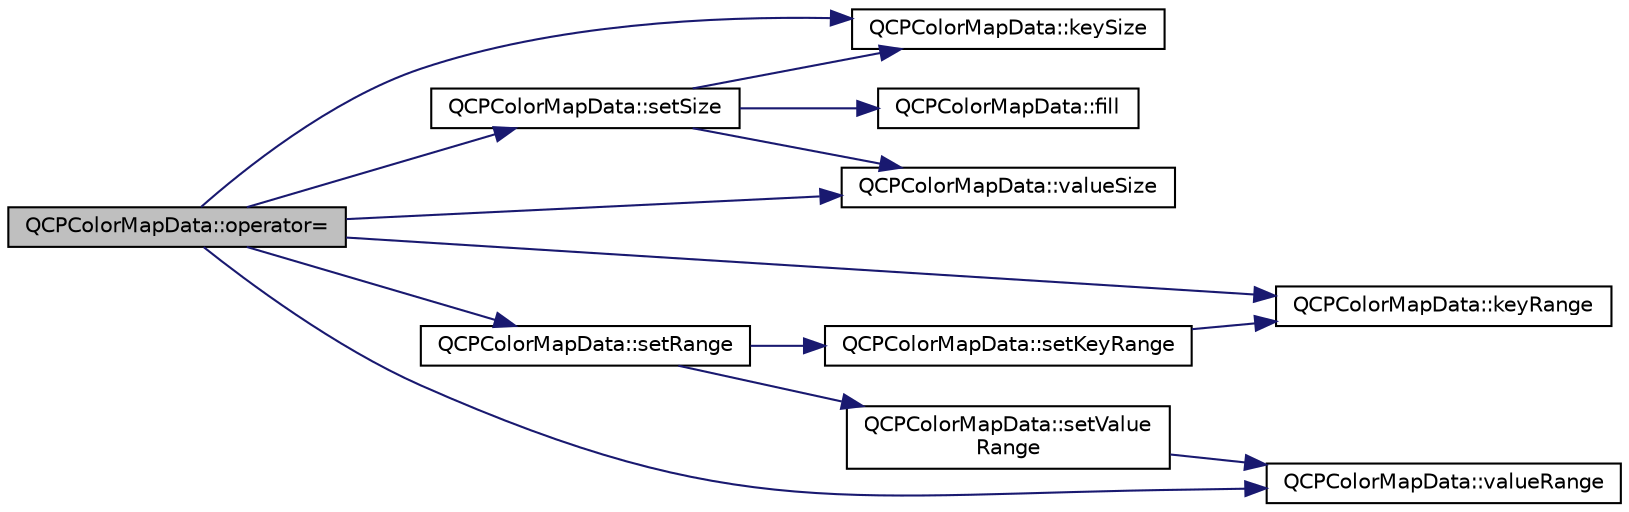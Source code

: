 digraph "QCPColorMapData::operator="
{
  edge [fontname="Helvetica",fontsize="10",labelfontname="Helvetica",labelfontsize="10"];
  node [fontname="Helvetica",fontsize="10",shape=record];
  rankdir="LR";
  Node1 [label="QCPColorMapData::operator=",height=0.2,width=0.4,color="black", fillcolor="grey75", style="filled", fontcolor="black"];
  Node1 -> Node2 [color="midnightblue",fontsize="10",style="solid",fontname="Helvetica"];
  Node2 [label="QCPColorMapData::keySize",height=0.2,width=0.4,color="black", fillcolor="white", style="filled",URL="$class_q_c_p_color_map_data.html#aa8d7811686fdfea964947715210c4af8"];
  Node1 -> Node3 [color="midnightblue",fontsize="10",style="solid",fontname="Helvetica"];
  Node3 [label="QCPColorMapData::valueSize",height=0.2,width=0.4,color="black", fillcolor="white", style="filled",URL="$class_q_c_p_color_map_data.html#ab880be6bc587f34e8d22fe77ef6b57e9"];
  Node1 -> Node4 [color="midnightblue",fontsize="10",style="solid",fontname="Helvetica"];
  Node4 [label="QCPColorMapData::setSize",height=0.2,width=0.4,color="black", fillcolor="white", style="filled",URL="$class_q_c_p_color_map_data.html#a0d9ff35c299d0478b682bfbcdd9c097e"];
  Node4 -> Node2 [color="midnightblue",fontsize="10",style="solid",fontname="Helvetica"];
  Node4 -> Node3 [color="midnightblue",fontsize="10",style="solid",fontname="Helvetica"];
  Node4 -> Node5 [color="midnightblue",fontsize="10",style="solid",fontname="Helvetica"];
  Node5 [label="QCPColorMapData::fill",height=0.2,width=0.4,color="black", fillcolor="white", style="filled",URL="$class_q_c_p_color_map_data.html#a350f783260eb9b5de5c7b5e0d5d3e3c2"];
  Node1 -> Node6 [color="midnightblue",fontsize="10",style="solid",fontname="Helvetica"];
  Node6 [label="QCPColorMapData::setRange",height=0.2,width=0.4,color="black", fillcolor="white", style="filled",URL="$class_q_c_p_color_map_data.html#aad9c1c7c703c1339489fc730517c83d4"];
  Node6 -> Node7 [color="midnightblue",fontsize="10",style="solid",fontname="Helvetica"];
  Node7 [label="QCPColorMapData::setKeyRange",height=0.2,width=0.4,color="black", fillcolor="white", style="filled",URL="$class_q_c_p_color_map_data.html#a0738c485f3c9df9ea1241b7a8bb6a86e"];
  Node7 -> Node8 [color="midnightblue",fontsize="10",style="solid",fontname="Helvetica"];
  Node8 [label="QCPColorMapData::keyRange",height=0.2,width=0.4,color="black", fillcolor="white", style="filled",URL="$class_q_c_p_color_map_data.html#a4765180639742460f64ab6c97c745c08"];
  Node6 -> Node9 [color="midnightblue",fontsize="10",style="solid",fontname="Helvetica"];
  Node9 [label="QCPColorMapData::setValue\lRange",height=0.2,width=0.4,color="black", fillcolor="white", style="filled",URL="$class_q_c_p_color_map_data.html#ada1b2680ba96a5f4175b6d341cf75d23"];
  Node9 -> Node10 [color="midnightblue",fontsize="10",style="solid",fontname="Helvetica"];
  Node10 [label="QCPColorMapData::valueRange",height=0.2,width=0.4,color="black", fillcolor="white", style="filled",URL="$class_q_c_p_color_map_data.html#a025be4d7ba0494fd7b38a5a56c737f2a"];
  Node1 -> Node8 [color="midnightblue",fontsize="10",style="solid",fontname="Helvetica"];
  Node1 -> Node10 [color="midnightblue",fontsize="10",style="solid",fontname="Helvetica"];
}

